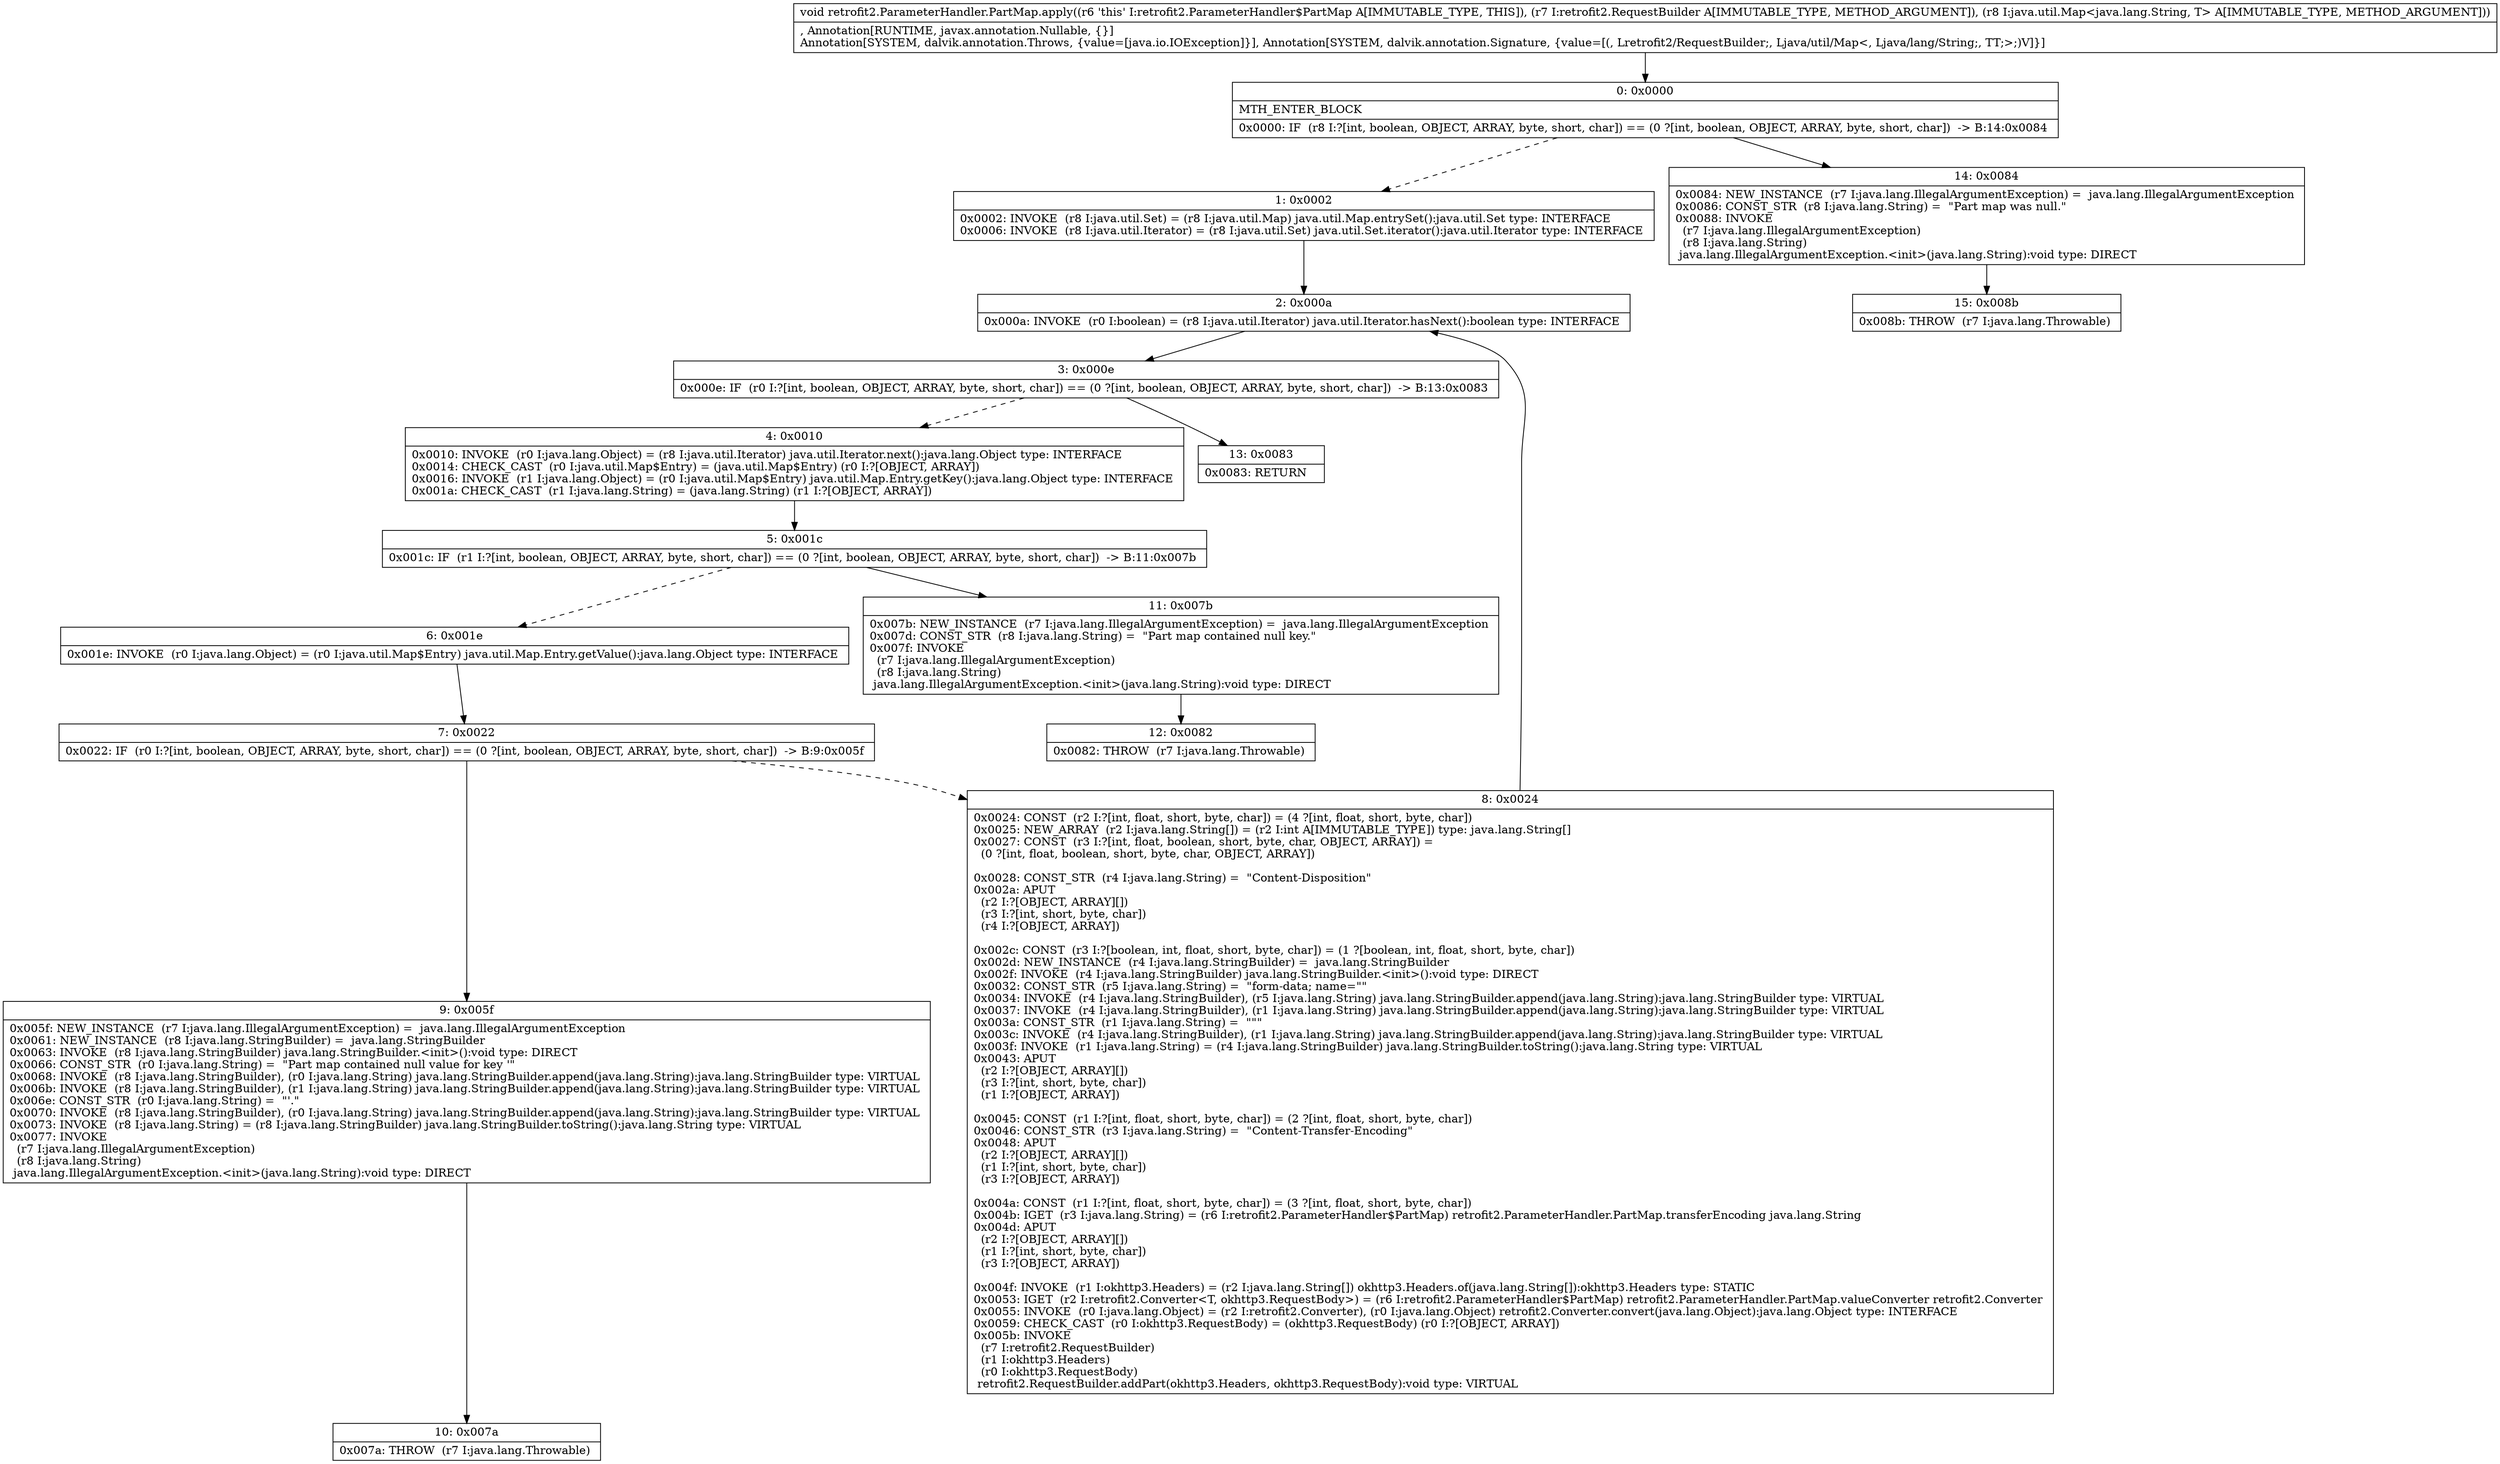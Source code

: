 digraph "CFG forretrofit2.ParameterHandler.PartMap.apply(Lretrofit2\/RequestBuilder;Ljava\/util\/Map;)V" {
Node_0 [shape=record,label="{0\:\ 0x0000|MTH_ENTER_BLOCK\l|0x0000: IF  (r8 I:?[int, boolean, OBJECT, ARRAY, byte, short, char]) == (0 ?[int, boolean, OBJECT, ARRAY, byte, short, char])  \-\> B:14:0x0084 \l}"];
Node_1 [shape=record,label="{1\:\ 0x0002|0x0002: INVOKE  (r8 I:java.util.Set) = (r8 I:java.util.Map) java.util.Map.entrySet():java.util.Set type: INTERFACE \l0x0006: INVOKE  (r8 I:java.util.Iterator) = (r8 I:java.util.Set) java.util.Set.iterator():java.util.Iterator type: INTERFACE \l}"];
Node_2 [shape=record,label="{2\:\ 0x000a|0x000a: INVOKE  (r0 I:boolean) = (r8 I:java.util.Iterator) java.util.Iterator.hasNext():boolean type: INTERFACE \l}"];
Node_3 [shape=record,label="{3\:\ 0x000e|0x000e: IF  (r0 I:?[int, boolean, OBJECT, ARRAY, byte, short, char]) == (0 ?[int, boolean, OBJECT, ARRAY, byte, short, char])  \-\> B:13:0x0083 \l}"];
Node_4 [shape=record,label="{4\:\ 0x0010|0x0010: INVOKE  (r0 I:java.lang.Object) = (r8 I:java.util.Iterator) java.util.Iterator.next():java.lang.Object type: INTERFACE \l0x0014: CHECK_CAST  (r0 I:java.util.Map$Entry) = (java.util.Map$Entry) (r0 I:?[OBJECT, ARRAY]) \l0x0016: INVOKE  (r1 I:java.lang.Object) = (r0 I:java.util.Map$Entry) java.util.Map.Entry.getKey():java.lang.Object type: INTERFACE \l0x001a: CHECK_CAST  (r1 I:java.lang.String) = (java.lang.String) (r1 I:?[OBJECT, ARRAY]) \l}"];
Node_5 [shape=record,label="{5\:\ 0x001c|0x001c: IF  (r1 I:?[int, boolean, OBJECT, ARRAY, byte, short, char]) == (0 ?[int, boolean, OBJECT, ARRAY, byte, short, char])  \-\> B:11:0x007b \l}"];
Node_6 [shape=record,label="{6\:\ 0x001e|0x001e: INVOKE  (r0 I:java.lang.Object) = (r0 I:java.util.Map$Entry) java.util.Map.Entry.getValue():java.lang.Object type: INTERFACE \l}"];
Node_7 [shape=record,label="{7\:\ 0x0022|0x0022: IF  (r0 I:?[int, boolean, OBJECT, ARRAY, byte, short, char]) == (0 ?[int, boolean, OBJECT, ARRAY, byte, short, char])  \-\> B:9:0x005f \l}"];
Node_8 [shape=record,label="{8\:\ 0x0024|0x0024: CONST  (r2 I:?[int, float, short, byte, char]) = (4 ?[int, float, short, byte, char]) \l0x0025: NEW_ARRAY  (r2 I:java.lang.String[]) = (r2 I:int A[IMMUTABLE_TYPE]) type: java.lang.String[] \l0x0027: CONST  (r3 I:?[int, float, boolean, short, byte, char, OBJECT, ARRAY]) = \l  (0 ?[int, float, boolean, short, byte, char, OBJECT, ARRAY])\l \l0x0028: CONST_STR  (r4 I:java.lang.String) =  \"Content\-Disposition\" \l0x002a: APUT  \l  (r2 I:?[OBJECT, ARRAY][])\l  (r3 I:?[int, short, byte, char])\l  (r4 I:?[OBJECT, ARRAY])\l \l0x002c: CONST  (r3 I:?[boolean, int, float, short, byte, char]) = (1 ?[boolean, int, float, short, byte, char]) \l0x002d: NEW_INSTANCE  (r4 I:java.lang.StringBuilder) =  java.lang.StringBuilder \l0x002f: INVOKE  (r4 I:java.lang.StringBuilder) java.lang.StringBuilder.\<init\>():void type: DIRECT \l0x0032: CONST_STR  (r5 I:java.lang.String) =  \"form\-data; name=\"\" \l0x0034: INVOKE  (r4 I:java.lang.StringBuilder), (r5 I:java.lang.String) java.lang.StringBuilder.append(java.lang.String):java.lang.StringBuilder type: VIRTUAL \l0x0037: INVOKE  (r4 I:java.lang.StringBuilder), (r1 I:java.lang.String) java.lang.StringBuilder.append(java.lang.String):java.lang.StringBuilder type: VIRTUAL \l0x003a: CONST_STR  (r1 I:java.lang.String) =  \"\"\" \l0x003c: INVOKE  (r4 I:java.lang.StringBuilder), (r1 I:java.lang.String) java.lang.StringBuilder.append(java.lang.String):java.lang.StringBuilder type: VIRTUAL \l0x003f: INVOKE  (r1 I:java.lang.String) = (r4 I:java.lang.StringBuilder) java.lang.StringBuilder.toString():java.lang.String type: VIRTUAL \l0x0043: APUT  \l  (r2 I:?[OBJECT, ARRAY][])\l  (r3 I:?[int, short, byte, char])\l  (r1 I:?[OBJECT, ARRAY])\l \l0x0045: CONST  (r1 I:?[int, float, short, byte, char]) = (2 ?[int, float, short, byte, char]) \l0x0046: CONST_STR  (r3 I:java.lang.String) =  \"Content\-Transfer\-Encoding\" \l0x0048: APUT  \l  (r2 I:?[OBJECT, ARRAY][])\l  (r1 I:?[int, short, byte, char])\l  (r3 I:?[OBJECT, ARRAY])\l \l0x004a: CONST  (r1 I:?[int, float, short, byte, char]) = (3 ?[int, float, short, byte, char]) \l0x004b: IGET  (r3 I:java.lang.String) = (r6 I:retrofit2.ParameterHandler$PartMap) retrofit2.ParameterHandler.PartMap.transferEncoding java.lang.String \l0x004d: APUT  \l  (r2 I:?[OBJECT, ARRAY][])\l  (r1 I:?[int, short, byte, char])\l  (r3 I:?[OBJECT, ARRAY])\l \l0x004f: INVOKE  (r1 I:okhttp3.Headers) = (r2 I:java.lang.String[]) okhttp3.Headers.of(java.lang.String[]):okhttp3.Headers type: STATIC \l0x0053: IGET  (r2 I:retrofit2.Converter\<T, okhttp3.RequestBody\>) = (r6 I:retrofit2.ParameterHandler$PartMap) retrofit2.ParameterHandler.PartMap.valueConverter retrofit2.Converter \l0x0055: INVOKE  (r0 I:java.lang.Object) = (r2 I:retrofit2.Converter), (r0 I:java.lang.Object) retrofit2.Converter.convert(java.lang.Object):java.lang.Object type: INTERFACE \l0x0059: CHECK_CAST  (r0 I:okhttp3.RequestBody) = (okhttp3.RequestBody) (r0 I:?[OBJECT, ARRAY]) \l0x005b: INVOKE  \l  (r7 I:retrofit2.RequestBuilder)\l  (r1 I:okhttp3.Headers)\l  (r0 I:okhttp3.RequestBody)\l retrofit2.RequestBuilder.addPart(okhttp3.Headers, okhttp3.RequestBody):void type: VIRTUAL \l}"];
Node_9 [shape=record,label="{9\:\ 0x005f|0x005f: NEW_INSTANCE  (r7 I:java.lang.IllegalArgumentException) =  java.lang.IllegalArgumentException \l0x0061: NEW_INSTANCE  (r8 I:java.lang.StringBuilder) =  java.lang.StringBuilder \l0x0063: INVOKE  (r8 I:java.lang.StringBuilder) java.lang.StringBuilder.\<init\>():void type: DIRECT \l0x0066: CONST_STR  (r0 I:java.lang.String) =  \"Part map contained null value for key '\" \l0x0068: INVOKE  (r8 I:java.lang.StringBuilder), (r0 I:java.lang.String) java.lang.StringBuilder.append(java.lang.String):java.lang.StringBuilder type: VIRTUAL \l0x006b: INVOKE  (r8 I:java.lang.StringBuilder), (r1 I:java.lang.String) java.lang.StringBuilder.append(java.lang.String):java.lang.StringBuilder type: VIRTUAL \l0x006e: CONST_STR  (r0 I:java.lang.String) =  \"'.\" \l0x0070: INVOKE  (r8 I:java.lang.StringBuilder), (r0 I:java.lang.String) java.lang.StringBuilder.append(java.lang.String):java.lang.StringBuilder type: VIRTUAL \l0x0073: INVOKE  (r8 I:java.lang.String) = (r8 I:java.lang.StringBuilder) java.lang.StringBuilder.toString():java.lang.String type: VIRTUAL \l0x0077: INVOKE  \l  (r7 I:java.lang.IllegalArgumentException)\l  (r8 I:java.lang.String)\l java.lang.IllegalArgumentException.\<init\>(java.lang.String):void type: DIRECT \l}"];
Node_10 [shape=record,label="{10\:\ 0x007a|0x007a: THROW  (r7 I:java.lang.Throwable) \l}"];
Node_11 [shape=record,label="{11\:\ 0x007b|0x007b: NEW_INSTANCE  (r7 I:java.lang.IllegalArgumentException) =  java.lang.IllegalArgumentException \l0x007d: CONST_STR  (r8 I:java.lang.String) =  \"Part map contained null key.\" \l0x007f: INVOKE  \l  (r7 I:java.lang.IllegalArgumentException)\l  (r8 I:java.lang.String)\l java.lang.IllegalArgumentException.\<init\>(java.lang.String):void type: DIRECT \l}"];
Node_12 [shape=record,label="{12\:\ 0x0082|0x0082: THROW  (r7 I:java.lang.Throwable) \l}"];
Node_13 [shape=record,label="{13\:\ 0x0083|0x0083: RETURN   \l}"];
Node_14 [shape=record,label="{14\:\ 0x0084|0x0084: NEW_INSTANCE  (r7 I:java.lang.IllegalArgumentException) =  java.lang.IllegalArgumentException \l0x0086: CONST_STR  (r8 I:java.lang.String) =  \"Part map was null.\" \l0x0088: INVOKE  \l  (r7 I:java.lang.IllegalArgumentException)\l  (r8 I:java.lang.String)\l java.lang.IllegalArgumentException.\<init\>(java.lang.String):void type: DIRECT \l}"];
Node_15 [shape=record,label="{15\:\ 0x008b|0x008b: THROW  (r7 I:java.lang.Throwable) \l}"];
MethodNode[shape=record,label="{void retrofit2.ParameterHandler.PartMap.apply((r6 'this' I:retrofit2.ParameterHandler$PartMap A[IMMUTABLE_TYPE, THIS]), (r7 I:retrofit2.RequestBuilder A[IMMUTABLE_TYPE, METHOD_ARGUMENT]), (r8 I:java.util.Map\<java.lang.String, T\> A[IMMUTABLE_TYPE, METHOD_ARGUMENT]))  | , Annotation[RUNTIME, javax.annotation.Nullable, \{\}]\lAnnotation[SYSTEM, dalvik.annotation.Throws, \{value=[java.io.IOException]\}], Annotation[SYSTEM, dalvik.annotation.Signature, \{value=[(, Lretrofit2\/RequestBuilder;, Ljava\/util\/Map\<, Ljava\/lang\/String;, TT;\>;)V]\}]\l}"];
MethodNode -> Node_0;
Node_0 -> Node_1[style=dashed];
Node_0 -> Node_14;
Node_1 -> Node_2;
Node_2 -> Node_3;
Node_3 -> Node_4[style=dashed];
Node_3 -> Node_13;
Node_4 -> Node_5;
Node_5 -> Node_6[style=dashed];
Node_5 -> Node_11;
Node_6 -> Node_7;
Node_7 -> Node_8[style=dashed];
Node_7 -> Node_9;
Node_8 -> Node_2;
Node_9 -> Node_10;
Node_11 -> Node_12;
Node_14 -> Node_15;
}

